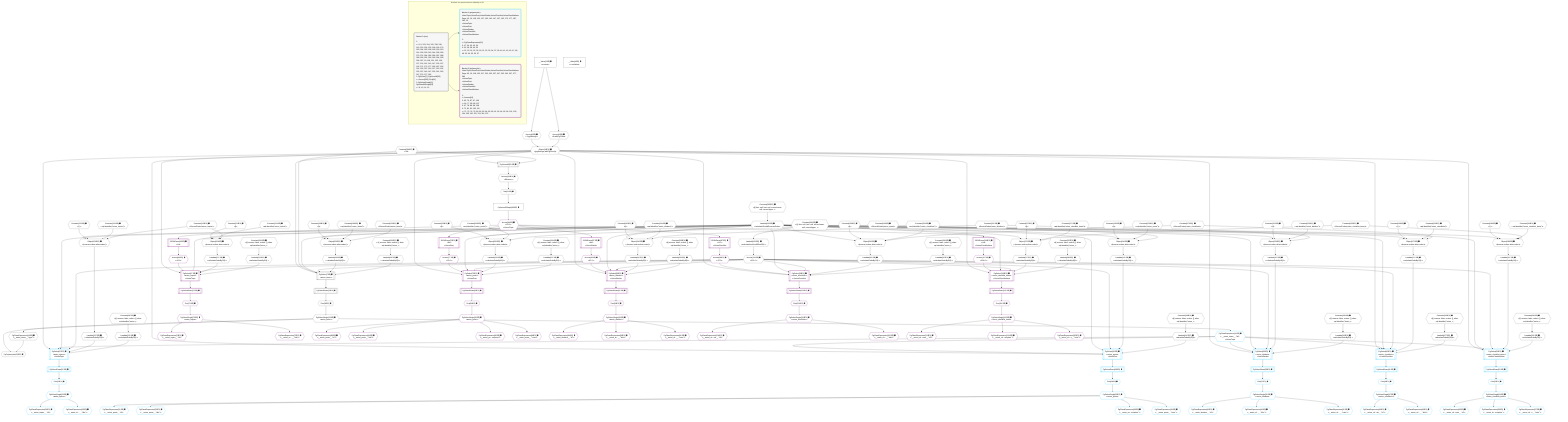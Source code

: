 %%{init: {'themeVariables': { 'fontSize': '12px'}}}%%
graph TD
    classDef path fill:#eee,stroke:#000,color:#000
    classDef plan fill:#fff,stroke-width:1px,color:#000
    classDef itemplan fill:#fff,stroke-width:2px,color:#000
    classDef unbatchedplan fill:#dff,stroke-width:1px,color:#000
    classDef sideeffectplan fill:#fcc,stroke-width:2px,color:#000
    classDef bucket fill:#f6f6f6,color:#000,stroke-width:2px,text-align:left


    %% plan dependencies
    PgSelect7[["PgSelect[7∈0] ➊<br />ᐸunion_itemsᐳ"]]:::plan
    Object10{{"Object[10∈0] ➊<br />ᐸ{pgSettings,withPgClient}ᐳ"}}:::plan
    Constant284{{"Constant[284∈0] ➊<br />ᐸ18ᐳ"}}:::plan
    Lambda118{{"Lambda[118∈0] ➊<br />ᐸcalculateShouldReverseOrderᐳ"}}:::plan
    Access122{{"Access[122∈0] ➊<br />ᐸ121.0ᐳ"}}:::plan
    Lambda202{{"Lambda[202∈0] ➊<br />ᐸcalculateOrderBySQLᐳ"}}:::plan
    Lambda207{{"Lambda[207∈0] ➊<br />ᐸcalculateOrderBySQLᐳ"}}:::plan
    Object10 & Constant284 & Lambda118 & Access122 & Lambda202 & Lambda207 --> PgSelect7
    Object126{{"Object[126∈0] ➊<br />ᐸ{reverse,orders,alias,codec}ᐳ"}}:::plan
    Constant123{{"Constant[123∈0] ➊<br />ᐸ[]ᐳ"}}:::plan
    Constant124{{"Constant[124∈0] ➊<br />ᐸsql.identifier(”union_topics”)ᐳ"}}:::plan
    Constant125{{"Constant[125∈0] ➊<br />ᐸRecordCodec(union_topics)ᐳ"}}:::plan
    Lambda118 & Constant123 & Constant124 & Constant125 --> Object126
    Object141{{"Object[141∈0] ➊<br />ᐸ{reverse,orders,alias,codec}ᐳ"}}:::plan
    Constant138{{"Constant[138∈0] ➊<br />ᐸ[]ᐳ"}}:::plan
    Constant139{{"Constant[139∈0] ➊<br />ᐸsql.identifier(”union_posts”)ᐳ"}}:::plan
    Constant140{{"Constant[140∈0] ➊<br />ᐸRecordCodec(union_posts)ᐳ"}}:::plan
    Lambda118 & Constant138 & Constant139 & Constant140 --> Object141
    Object156{{"Object[156∈0] ➊<br />ᐸ{reverse,orders,alias,codec}ᐳ"}}:::plan
    Constant153{{"Constant[153∈0] ➊<br />ᐸ[]ᐳ"}}:::plan
    Constant154{{"Constant[154∈0] ➊<br />ᐸsql.identifier(”union_dividers”)ᐳ"}}:::plan
    Constant155{{"Constant[155∈0] ➊<br />ᐸRecordCodec(union_dividers)ᐳ"}}:::plan
    Lambda118 & Constant153 & Constant154 & Constant155 --> Object156
    Object171{{"Object[171∈0] ➊<br />ᐸ{reverse,orders,alias,codec}ᐳ"}}:::plan
    Constant168{{"Constant[168∈0] ➊<br />ᐸ[]ᐳ"}}:::plan
    Constant169{{"Constant[169∈0] ➊<br />ᐸsql.identifier(”union_checklists”)ᐳ"}}:::plan
    Constant170{{"Constant[170∈0] ➊<br />ᐸRecordCodec(union_checklists)ᐳ"}}:::plan
    Lambda118 & Constant168 & Constant169 & Constant170 --> Object171
    Object186{{"Object[186∈0] ➊<br />ᐸ{reverse,orders,alias,codec}ᐳ"}}:::plan
    Constant183{{"Constant[183∈0] ➊<br />ᐸ[]ᐳ"}}:::plan
    Constant184{{"Constant[184∈0] ➊<br />ᐸsql.identifier(”union_checklist_items”)ᐳ"}}:::plan
    Constant185{{"Constant[185∈0] ➊<br />ᐸRecordCodec(union_checklist_items)ᐳ"}}:::plan
    Lambda118 & Constant183 & Constant184 & Constant185 --> Object186
    Object201{{"Object[201∈0] ➊<br />ᐸ{reverse,orders,alias,codec}ᐳ"}}:::plan
    Constant198{{"Constant[198∈0] ➊<br />ᐸ[]ᐳ"}}:::plan
    Constant199{{"Constant[199∈0] ➊<br />ᐸsql.identifier(”union_items”)ᐳ"}}:::plan
    Constant200{{"Constant[200∈0] ➊<br />ᐸRecordCodec(union_items)ᐳ"}}:::plan
    Lambda118 & Constant198 & Constant199 & Constant200 --> Object201
    Object216{{"Object[216∈0] ➊<br />ᐸ{reverse,orders,alias,codec}ᐳ"}}:::plan
    Constant213{{"Constant[213∈0] ➊<br />ᐸ[]ᐳ"}}:::plan
    Constant214{{"Constant[214∈0] ➊<br />ᐸsql.identifier(”union_topics”)ᐳ"}}:::plan
    Lambda118 & Constant213 & Constant214 & Constant125 --> Object216
    Object231{{"Object[231∈0] ➊<br />ᐸ{reverse,orders,alias,codec}ᐳ"}}:::plan
    Constant228{{"Constant[228∈0] ➊<br />ᐸ[]ᐳ"}}:::plan
    Constant229{{"Constant[229∈0] ➊<br />ᐸsql.identifier(”union_posts”)ᐳ"}}:::plan
    Lambda118 & Constant228 & Constant229 & Constant140 --> Object231
    Object246{{"Object[246∈0] ➊<br />ᐸ{reverse,orders,alias,codec}ᐳ"}}:::plan
    Constant243{{"Constant[243∈0] ➊<br />ᐸ[]ᐳ"}}:::plan
    Constant244{{"Constant[244∈0] ➊<br />ᐸsql.identifier(”union_dividers”)ᐳ"}}:::plan
    Lambda118 & Constant243 & Constant244 & Constant155 --> Object246
    Object261{{"Object[261∈0] ➊<br />ᐸ{reverse,orders,alias,codec}ᐳ"}}:::plan
    Constant258{{"Constant[258∈0] ➊<br />ᐸ[]ᐳ"}}:::plan
    Constant259{{"Constant[259∈0] ➊<br />ᐸsql.identifier(”union_checklists”)ᐳ"}}:::plan
    Lambda118 & Constant258 & Constant259 & Constant170 --> Object261
    Object276{{"Object[276∈0] ➊<br />ᐸ{reverse,orders,alias,codec}ᐳ"}}:::plan
    Constant273{{"Constant[273∈0] ➊<br />ᐸ[]ᐳ"}}:::plan
    Constant274{{"Constant[274∈0] ➊<br />ᐸsql.identifier(”union_checklist_items”)ᐳ"}}:::plan
    Lambda118 & Constant273 & Constant274 & Constant185 --> Object276
    Access8{{"Access[8∈0] ➊<br />ᐸ2.pgSettingsᐳ"}}:::plan
    Access9{{"Access[9∈0] ➊<br />ᐸ2.withPgClientᐳ"}}:::plan
    Access8 & Access9 --> Object10
    PgPolymorphic15{{"PgPolymorphic[15∈0] ➊"}}:::plan
    PgSelectSingle13{{"PgSelectSingle[13∈0] ➊<br />ᐸunion_itemsᐳ"}}:::plan
    PgClassExpression14{{"PgClassExpression[14∈0] ➊<br />ᐸ__union_items__.”type”ᐳ"}}:::plan
    PgSelectSingle13 & PgClassExpression14 --> PgPolymorphic15
    PgUnionAll59[["PgUnionAll[59∈0] ➊"]]:::plan
    Object10 & Constant284 --> PgUnionAll59
    __Value2["__Value[2∈0] ➊<br />ᐸcontextᐳ"]:::plan
    __Value2 --> Access8
    __Value2 --> Access9
    First11{{"First[11∈0] ➊"}}:::plan
    PgSelectRows12[["PgSelectRows[12∈0] ➊"]]:::plan
    PgSelectRows12 --> First11
    PgSelect7 --> PgSelectRows12
    First11 --> PgSelectSingle13
    PgSelectSingle13 --> PgClassExpression14
    First61{{"First[61∈0] ➊"}}:::plan
    Access283{{"Access[283∈0] ➊<br />ᐸ59.itemsᐳ"}}:::plan
    Access283 --> First61
    PgUnionAllSingle63["PgUnionAllSingle[63∈0] ➊"]:::plan
    First61 --> PgUnionAllSingle63
    Constant285{{"Constant[285∈0] ➊<br />ᐸ§{ first: null, last: null, cursorLower: null, cursorUpper: ᐳ"}}:::plan
    Constant285 --> Lambda118
    Lambda121{{"Lambda[121∈0] ➊<br />ᐸcalculateLimitAndOffsetSQLᐳ"}}:::plan
    Constant286{{"Constant[286∈0] ➊<br />ᐸ§{ first: null, last: null, cursorLower: null, cursorUpper: ᐳ"}}:::plan
    Constant286 --> Lambda121
    Lambda121 --> Access122
    Lambda127{{"Lambda[127∈0] ➊<br />ᐸcalculateOrderBySQLᐳ"}}:::plan
    Object126 --> Lambda127
    Lambda132{{"Lambda[132∈0] ➊<br />ᐸcalculateOrderBySQLᐳ"}}:::plan
    Constant287{{"Constant[287∈0] ➊<br />ᐸ§{ reverse: false, orders: [], alias: sql.identifier(”union_ᐳ"}}:::plan
    Constant287 --> Lambda132
    Lambda142{{"Lambda[142∈0] ➊<br />ᐸcalculateOrderBySQLᐳ"}}:::plan
    Object141 --> Lambda142
    Lambda147{{"Lambda[147∈0] ➊<br />ᐸcalculateOrderBySQLᐳ"}}:::plan
    Constant288{{"Constant[288∈0] ➊<br />ᐸ§{ reverse: false, orders: [], alias: sql.identifier(”union_ᐳ"}}:::plan
    Constant288 --> Lambda147
    Lambda157{{"Lambda[157∈0] ➊<br />ᐸcalculateOrderBySQLᐳ"}}:::plan
    Object156 --> Lambda157
    Lambda162{{"Lambda[162∈0] ➊<br />ᐸcalculateOrderBySQLᐳ"}}:::plan
    Constant289{{"Constant[289∈0] ➊<br />ᐸ§{ reverse: false, orders: [], alias: sql.identifier(”union_ᐳ"}}:::plan
    Constant289 --> Lambda162
    Lambda172{{"Lambda[172∈0] ➊<br />ᐸcalculateOrderBySQLᐳ"}}:::plan
    Object171 --> Lambda172
    Lambda177{{"Lambda[177∈0] ➊<br />ᐸcalculateOrderBySQLᐳ"}}:::plan
    Constant290{{"Constant[290∈0] ➊<br />ᐸ§{ reverse: false, orders: [], alias: sql.identifier(”union_ᐳ"}}:::plan
    Constant290 --> Lambda177
    Lambda187{{"Lambda[187∈0] ➊<br />ᐸcalculateOrderBySQLᐳ"}}:::plan
    Object186 --> Lambda187
    Lambda192{{"Lambda[192∈0] ➊<br />ᐸcalculateOrderBySQLᐳ"}}:::plan
    Constant291{{"Constant[291∈0] ➊<br />ᐸ§{ reverse: false, orders: [], alias: sql.identifier(”union_ᐳ"}}:::plan
    Constant291 --> Lambda192
    Object201 --> Lambda202
    Constant292{{"Constant[292∈0] ➊<br />ᐸ§{ reverse: false, orders: [], alias: sql.identifier(”union_ᐳ"}}:::plan
    Constant292 --> Lambda207
    Lambda217{{"Lambda[217∈0] ➊<br />ᐸcalculateOrderBySQLᐳ"}}:::plan
    Object216 --> Lambda217
    Lambda222{{"Lambda[222∈0] ➊<br />ᐸcalculateOrderBySQLᐳ"}}:::plan
    Constant293{{"Constant[293∈0] ➊<br />ᐸ§{ reverse: false, orders: [], alias: sql.identifier(”union_ᐳ"}}:::plan
    Constant293 --> Lambda222
    Lambda232{{"Lambda[232∈0] ➊<br />ᐸcalculateOrderBySQLᐳ"}}:::plan
    Object231 --> Lambda232
    Lambda237{{"Lambda[237∈0] ➊<br />ᐸcalculateOrderBySQLᐳ"}}:::plan
    Constant294{{"Constant[294∈0] ➊<br />ᐸ§{ reverse: false, orders: [], alias: sql.identifier(”union_ᐳ"}}:::plan
    Constant294 --> Lambda237
    Lambda247{{"Lambda[247∈0] ➊<br />ᐸcalculateOrderBySQLᐳ"}}:::plan
    Object246 --> Lambda247
    Lambda252{{"Lambda[252∈0] ➊<br />ᐸcalculateOrderBySQLᐳ"}}:::plan
    Constant295{{"Constant[295∈0] ➊<br />ᐸ§{ reverse: false, orders: [], alias: sql.identifier(”union_ᐳ"}}:::plan
    Constant295 --> Lambda252
    Lambda262{{"Lambda[262∈0] ➊<br />ᐸcalculateOrderBySQLᐳ"}}:::plan
    Object261 --> Lambda262
    Lambda267{{"Lambda[267∈0] ➊<br />ᐸcalculateOrderBySQLᐳ"}}:::plan
    Constant296{{"Constant[296∈0] ➊<br />ᐸ§{ reverse: false, orders: [], alias: sql.identifier(”union_ᐳ"}}:::plan
    Constant296 --> Lambda267
    Lambda277{{"Lambda[277∈0] ➊<br />ᐸcalculateOrderBySQLᐳ"}}:::plan
    Object276 --> Lambda277
    Lambda282{{"Lambda[282∈0] ➊<br />ᐸcalculateOrderBySQLᐳ"}}:::plan
    Constant297{{"Constant[297∈0] ➊<br />ᐸ§{ reverse: false, orders: [], alias: sql.identifier(”union_ᐳ"}}:::plan
    Constant297 --> Lambda282
    PgUnionAll59 --> Access283
    __Value4["__Value[4∈0] ➊<br />ᐸrootValueᐳ"]:::plan
    PgSelect17[["PgSelect[17∈1] ➊<br />ᐸunion_topicsᐳ<br />ᐳUnionTopic"]]:::plan
    PgClassExpression16{{"PgClassExpression[16∈1] ➊<br />ᐸ__union_items__.”id”ᐳ<br />ᐳUnionTopic"}}:::plan
    Object10 & PgClassExpression16 & Lambda118 & Access122 & Lambda127 & Lambda132 --> PgSelect17
    PgSelect26[["PgSelect[26∈1] ➊<br />ᐸunion_postsᐳ<br />ᐳUnionPost"]]:::plan
    Object10 & PgClassExpression16 & Lambda118 & Access122 & Lambda142 & Lambda147 --> PgSelect26
    PgSelect35[["PgSelect[35∈1] ➊<br />ᐸunion_dividersᐳ<br />ᐳUnionDivider"]]:::plan
    Object10 & PgClassExpression16 & Lambda118 & Access122 & Lambda157 & Lambda162 --> PgSelect35
    PgSelect43[["PgSelect[43∈1] ➊<br />ᐸunion_checklistsᐳ<br />ᐳUnionChecklist"]]:::plan
    Object10 & PgClassExpression16 & Lambda118 & Access122 & Lambda172 & Lambda177 --> PgSelect43
    PgSelect50[["PgSelect[50∈1] ➊<br />ᐸunion_checklist_itemsᐳ<br />ᐳUnionChecklistItem"]]:::plan
    Object10 & PgClassExpression16 & Lambda118 & Access122 & Lambda187 & Lambda192 --> PgSelect50
    PgSelectSingle13 --> PgClassExpression16
    First21{{"First[21∈1] ➊"}}:::plan
    PgSelectRows22[["PgSelectRows[22∈1] ➊"]]:::plan
    PgSelectRows22 --> First21
    PgSelect17 --> PgSelectRows22
    PgSelectSingle23{{"PgSelectSingle[23∈1] ➊<br />ᐸunion_topicsᐳ"}}:::plan
    First21 --> PgSelectSingle23
    PgClassExpression24{{"PgClassExpression[24∈1] ➊<br />ᐸ__union_topics__.”id”ᐳ"}}:::plan
    PgSelectSingle23 --> PgClassExpression24
    PgClassExpression25{{"PgClassExpression[25∈1] ➊<br />ᐸ__union_to...__.”title”ᐳ"}}:::plan
    PgSelectSingle23 --> PgClassExpression25
    First28{{"First[28∈1] ➊"}}:::plan
    PgSelectRows29[["PgSelectRows[29∈1] ➊"]]:::plan
    PgSelectRows29 --> First28
    PgSelect26 --> PgSelectRows29
    PgSelectSingle30{{"PgSelectSingle[30∈1] ➊<br />ᐸunion_postsᐳ"}}:::plan
    First28 --> PgSelectSingle30
    PgClassExpression31{{"PgClassExpression[31∈1] ➊<br />ᐸ__union_posts__.”id”ᐳ"}}:::plan
    PgSelectSingle30 --> PgClassExpression31
    PgClassExpression32{{"PgClassExpression[32∈1] ➊<br />ᐸ__union_posts__.”title”ᐳ"}}:::plan
    PgSelectSingle30 --> PgClassExpression32
    PgClassExpression33{{"PgClassExpression[33∈1] ➊<br />ᐸ__union_po...scription”ᐳ"}}:::plan
    PgSelectSingle30 --> PgClassExpression33
    PgClassExpression34{{"PgClassExpression[34∈1] ➊<br />ᐸ__union_posts__.”note”ᐳ"}}:::plan
    PgSelectSingle30 --> PgClassExpression34
    First37{{"First[37∈1] ➊"}}:::plan
    PgSelectRows38[["PgSelectRows[38∈1] ➊"]]:::plan
    PgSelectRows38 --> First37
    PgSelect35 --> PgSelectRows38
    PgSelectSingle39{{"PgSelectSingle[39∈1] ➊<br />ᐸunion_dividersᐳ"}}:::plan
    First37 --> PgSelectSingle39
    PgClassExpression40{{"PgClassExpression[40∈1] ➊<br />ᐸ__union_dividers__.”id”ᐳ"}}:::plan
    PgSelectSingle39 --> PgClassExpression40
    PgClassExpression41{{"PgClassExpression[41∈1] ➊<br />ᐸ__union_di...__.”title”ᐳ"}}:::plan
    PgSelectSingle39 --> PgClassExpression41
    PgClassExpression42{{"PgClassExpression[42∈1] ➊<br />ᐸ__union_di...__.”color”ᐳ"}}:::plan
    PgSelectSingle39 --> PgClassExpression42
    First45{{"First[45∈1] ➊"}}:::plan
    PgSelectRows46[["PgSelectRows[46∈1] ➊"]]:::plan
    PgSelectRows46 --> First45
    PgSelect43 --> PgSelectRows46
    PgSelectSingle47{{"PgSelectSingle[47∈1] ➊<br />ᐸunion_checklistsᐳ"}}:::plan
    First45 --> PgSelectSingle47
    PgClassExpression48{{"PgClassExpression[48∈1] ➊<br />ᐸ__union_ch...sts__.”id”ᐳ"}}:::plan
    PgSelectSingle47 --> PgClassExpression48
    PgClassExpression49{{"PgClassExpression[49∈1] ➊<br />ᐸ__union_ch...__.”title”ᐳ"}}:::plan
    PgSelectSingle47 --> PgClassExpression49
    First52{{"First[52∈1] ➊"}}:::plan
    PgSelectRows53[["PgSelectRows[53∈1] ➊"]]:::plan
    PgSelectRows53 --> First52
    PgSelect50 --> PgSelectRows53
    PgSelectSingle54{{"PgSelectSingle[54∈1] ➊<br />ᐸunion_checklist_itemsᐳ"}}:::plan
    First52 --> PgSelectSingle54
    PgClassExpression55{{"PgClassExpression[55∈1] ➊<br />ᐸ__union_ch...ems__.”id”ᐳ"}}:::plan
    PgSelectSingle54 --> PgClassExpression55
    PgClassExpression56{{"PgClassExpression[56∈1] ➊<br />ᐸ__union_ch...scription”ᐳ"}}:::plan
    PgSelectSingle54 --> PgClassExpression56
    PgClassExpression57{{"PgClassExpression[57∈1] ➊<br />ᐸ__union_ch...s__.”note”ᐳ"}}:::plan
    PgSelectSingle54 --> PgClassExpression57
    PgSelect67[["PgSelect[67∈2] ➊<br />ᐸunion_topicsᐳ<br />ᐳUnionTopic"]]:::plan
    Access66{{"Access[66∈2] ➊<br />ᐸ65.0ᐳ"}}:::plan
    Object10 & Access66 & Lambda118 & Access122 & Lambda217 & Lambda222 --> PgSelect67
    PgSelect78[["PgSelect[78∈2] ➊<br />ᐸunion_postsᐳ<br />ᐳUnionPost"]]:::plan
    Access77{{"Access[77∈2] ➊<br />ᐸ76.0ᐳ"}}:::plan
    Object10 & Access77 & Lambda118 & Access122 & Lambda232 & Lambda237 --> PgSelect78
    PgSelect89[["PgSelect[89∈2] ➊<br />ᐸunion_dividersᐳ<br />ᐳUnionDivider"]]:::plan
    Access88{{"Access[88∈2] ➊<br />ᐸ87.0ᐳ"}}:::plan
    Object10 & Access88 & Lambda118 & Access122 & Lambda247 & Lambda252 --> PgSelect89
    PgSelect99[["PgSelect[99∈2] ➊<br />ᐸunion_checklistsᐳ<br />ᐳUnionChecklist"]]:::plan
    Access98{{"Access[98∈2] ➊<br />ᐸ97.0ᐳ"}}:::plan
    Object10 & Access98 & Lambda118 & Access122 & Lambda262 & Lambda267 --> PgSelect99
    PgSelect108[["PgSelect[108∈2] ➊<br />ᐸunion_checklist_itemsᐳ<br />ᐳUnionChecklistItem"]]:::plan
    Access107{{"Access[107∈2] ➊<br />ᐸ106.0ᐳ"}}:::plan
    Object10 & Access107 & Lambda118 & Access122 & Lambda277 & Lambda282 --> PgSelect108
    Access64{{"Access[64∈2] ➊<br />ᐸ63.1ᐳ<br />ᐳUnionTopic"}}:::plan
    PgUnionAllSingle63 --> Access64
    JSONParse65[["JSONParse[65∈2] ➊<br />ᐸ64ᐳ"]]:::plan
    Access64 --> JSONParse65
    JSONParse65 --> Access66
    First71{{"First[71∈2] ➊"}}:::plan
    PgSelectRows72[["PgSelectRows[72∈2] ➊"]]:::plan
    PgSelectRows72 --> First71
    PgSelect67 --> PgSelectRows72
    PgSelectSingle73{{"PgSelectSingle[73∈2] ➊<br />ᐸunion_topicsᐳ"}}:::plan
    First71 --> PgSelectSingle73
    PgClassExpression74{{"PgClassExpression[74∈2] ➊<br />ᐸ__union_topics__.”id”ᐳ"}}:::plan
    PgSelectSingle73 --> PgClassExpression74
    PgClassExpression75{{"PgClassExpression[75∈2] ➊<br />ᐸ__union_to...__.”title”ᐳ"}}:::plan
    PgSelectSingle73 --> PgClassExpression75
    JSONParse76[["JSONParse[76∈2] ➊<br />ᐸ64ᐳ<br />ᐳUnionPost"]]:::plan
    Access64 --> JSONParse76
    JSONParse76 --> Access77
    First80{{"First[80∈2] ➊"}}:::plan
    PgSelectRows81[["PgSelectRows[81∈2] ➊"]]:::plan
    PgSelectRows81 --> First80
    PgSelect78 --> PgSelectRows81
    PgSelectSingle82{{"PgSelectSingle[82∈2] ➊<br />ᐸunion_postsᐳ"}}:::plan
    First80 --> PgSelectSingle82
    PgClassExpression83{{"PgClassExpression[83∈2] ➊<br />ᐸ__union_posts__.”id”ᐳ"}}:::plan
    PgSelectSingle82 --> PgClassExpression83
    PgClassExpression84{{"PgClassExpression[84∈2] ➊<br />ᐸ__union_posts__.”title”ᐳ"}}:::plan
    PgSelectSingle82 --> PgClassExpression84
    PgClassExpression85{{"PgClassExpression[85∈2] ➊<br />ᐸ__union_po...scription”ᐳ"}}:::plan
    PgSelectSingle82 --> PgClassExpression85
    PgClassExpression86{{"PgClassExpression[86∈2] ➊<br />ᐸ__union_posts__.”note”ᐳ"}}:::plan
    PgSelectSingle82 --> PgClassExpression86
    JSONParse87[["JSONParse[87∈2] ➊<br />ᐸ64ᐳ<br />ᐳUnionDivider"]]:::plan
    Access64 --> JSONParse87
    JSONParse87 --> Access88
    First91{{"First[91∈2] ➊"}}:::plan
    PgSelectRows92[["PgSelectRows[92∈2] ➊"]]:::plan
    PgSelectRows92 --> First91
    PgSelect89 --> PgSelectRows92
    PgSelectSingle93{{"PgSelectSingle[93∈2] ➊<br />ᐸunion_dividersᐳ"}}:::plan
    First91 --> PgSelectSingle93
    PgClassExpression94{{"PgClassExpression[94∈2] ➊<br />ᐸ__union_dividers__.”id”ᐳ"}}:::plan
    PgSelectSingle93 --> PgClassExpression94
    PgClassExpression95{{"PgClassExpression[95∈2] ➊<br />ᐸ__union_di...__.”title”ᐳ"}}:::plan
    PgSelectSingle93 --> PgClassExpression95
    PgClassExpression96{{"PgClassExpression[96∈2] ➊<br />ᐸ__union_di...__.”color”ᐳ"}}:::plan
    PgSelectSingle93 --> PgClassExpression96
    JSONParse97[["JSONParse[97∈2] ➊<br />ᐸ64ᐳ<br />ᐳUnionChecklist"]]:::plan
    Access64 --> JSONParse97
    JSONParse97 --> Access98
    First101{{"First[101∈2] ➊"}}:::plan
    PgSelectRows102[["PgSelectRows[102∈2] ➊"]]:::plan
    PgSelectRows102 --> First101
    PgSelect99 --> PgSelectRows102
    PgSelectSingle103{{"PgSelectSingle[103∈2] ➊<br />ᐸunion_checklistsᐳ"}}:::plan
    First101 --> PgSelectSingle103
    PgClassExpression104{{"PgClassExpression[104∈2] ➊<br />ᐸ__union_ch...sts__.”id”ᐳ"}}:::plan
    PgSelectSingle103 --> PgClassExpression104
    PgClassExpression105{{"PgClassExpression[105∈2] ➊<br />ᐸ__union_ch...__.”title”ᐳ"}}:::plan
    PgSelectSingle103 --> PgClassExpression105
    JSONParse106[["JSONParse[106∈2] ➊<br />ᐸ64ᐳ<br />ᐳUnionChecklistItem"]]:::plan
    Access64 --> JSONParse106
    JSONParse106 --> Access107
    First110{{"First[110∈2] ➊"}}:::plan
    PgSelectRows111[["PgSelectRows[111∈2] ➊"]]:::plan
    PgSelectRows111 --> First110
    PgSelect108 --> PgSelectRows111
    PgSelectSingle112{{"PgSelectSingle[112∈2] ➊<br />ᐸunion_checklist_itemsᐳ"}}:::plan
    First110 --> PgSelectSingle112
    PgClassExpression113{{"PgClassExpression[113∈2] ➊<br />ᐸ__union_ch...ems__.”id”ᐳ"}}:::plan
    PgSelectSingle112 --> PgClassExpression113
    PgClassExpression114{{"PgClassExpression[114∈2] ➊<br />ᐸ__union_ch...scription”ᐳ"}}:::plan
    PgSelectSingle112 --> PgClassExpression114
    PgClassExpression115{{"PgClassExpression[115∈2] ➊<br />ᐸ__union_ch...s__.”note”ᐳ"}}:::plan
    PgSelectSingle112 --> PgClassExpression115

    %% define steps

    subgraph "Buckets for queries/unions-table/by-id-18"
    Bucket0("Bucket 0 (root)<br /><br />1: <br />ᐳ: 8, 9, 123, 124, 125, 138, 139, 140, 153, 154, 155, 168, 169, 170, 183, 184, 185, 198, 199, 200, 213, 214, 228, 229, 243, 244, 258, 259, 273, 274, 284, 285, 286, 287, 288, 289, 290, 291, 292, 293, 294, 295, 296, 297, 10, 118, 121, 122, 126, 127, 132, 141, 142, 147, 156, 157, 162, 171, 172, 177, 186, 187, 192, 201, 202, 207, 216, 217, 222, 231, 232, 237, 246, 247, 252, 261, 262, 267, 276, 277, 282<br />2: PgSelect[7], PgUnionAll[59]<br />ᐳ: Access[283], First[61]<br />3: PgSelectRows[12], PgUnionAllSingle[63]<br />ᐳ: 11, 13, 14, 15"):::bucket
    classDef bucket0 stroke:#696969
    class Bucket0,__Value2,__Value4,PgSelect7,Access8,Access9,Object10,First11,PgSelectRows12,PgSelectSingle13,PgClassExpression14,PgPolymorphic15,PgUnionAll59,First61,PgUnionAllSingle63,Lambda118,Lambda121,Access122,Constant123,Constant124,Constant125,Object126,Lambda127,Lambda132,Constant138,Constant139,Constant140,Object141,Lambda142,Lambda147,Constant153,Constant154,Constant155,Object156,Lambda157,Lambda162,Constant168,Constant169,Constant170,Object171,Lambda172,Lambda177,Constant183,Constant184,Constant185,Object186,Lambda187,Lambda192,Constant198,Constant199,Constant200,Object201,Lambda202,Lambda207,Constant213,Constant214,Object216,Lambda217,Lambda222,Constant228,Constant229,Object231,Lambda232,Lambda237,Constant243,Constant244,Object246,Lambda247,Lambda252,Constant258,Constant259,Object261,Lambda262,Lambda267,Constant273,Constant274,Object276,Lambda277,Lambda282,Access283,Constant284,Constant285,Constant286,Constant287,Constant288,Constant289,Constant290,Constant291,Constant292,Constant293,Constant294,Constant295,Constant296,Constant297 bucket0
    Bucket1("Bucket 1 (polymorphic)<br />UnionTopic,UnionPost,UnionDivider,UnionChecklist,UnionChecklistItem<br />Deps: 13, 10, 118, 122, 127, 132, 142, 147, 157, 162, 172, 177, 187, 192, 15<br />ᐳUnionTopic<br />ᐳUnionPost<br />ᐳUnionDivider<br />ᐳUnionChecklist<br />ᐳUnionChecklistItem<br /><br />1: <br />ᐳ: PgClassExpression[16]<br />2: 17, 26, 35, 43, 50<br />3: 22, 29, 38, 46, 53<br />ᐳ: 21, 23, 24, 25, 28, 30, 31, 32, 33, 34, 37, 39, 40, 41, 42, 45, 47, 48, 49, 52, 54, 55, 56, 57"):::bucket
    classDef bucket1 stroke:#00bfff
    class Bucket1,PgClassExpression16,PgSelect17,First21,PgSelectRows22,PgSelectSingle23,PgClassExpression24,PgClassExpression25,PgSelect26,First28,PgSelectRows29,PgSelectSingle30,PgClassExpression31,PgClassExpression32,PgClassExpression33,PgClassExpression34,PgSelect35,First37,PgSelectRows38,PgSelectSingle39,PgClassExpression40,PgClassExpression41,PgClassExpression42,PgSelect43,First45,PgSelectRows46,PgSelectSingle47,PgClassExpression48,PgClassExpression49,PgSelect50,First52,PgSelectRows53,PgSelectSingle54,PgClassExpression55,PgClassExpression56,PgClassExpression57 bucket1
    Bucket2("Bucket 2 (polymorphic)<br />UnionTopic,UnionPost,UnionDivider,UnionChecklist,UnionChecklistItem<br />Deps: 63, 10, 118, 122, 217, 222, 232, 237, 247, 252, 262, 267, 277, 282<br />ᐳUnionTopic<br />ᐳUnionPost<br />ᐳUnionDivider<br />ᐳUnionChecklist<br />ᐳUnionChecklistItem<br /><br />1: <br />ᐳ: Access[64]<br />2: 65, 76, 87, 97, 106<br />ᐳ: 66, 77, 88, 98, 107<br />3: 67, 78, 89, 99, 108<br />4: 72, 81, 92, 102, 111<br />ᐳ: 71, 73, 74, 75, 80, 82, 83, 84, 85, 86, 91, 93, 94, 95, 96, 101, 103, 104, 105, 110, 112, 113, 114, 115"):::bucket
    classDef bucket2 stroke:#7f007f
    class Bucket2,Access64,JSONParse65,Access66,PgSelect67,First71,PgSelectRows72,PgSelectSingle73,PgClassExpression74,PgClassExpression75,JSONParse76,Access77,PgSelect78,First80,PgSelectRows81,PgSelectSingle82,PgClassExpression83,PgClassExpression84,PgClassExpression85,PgClassExpression86,JSONParse87,Access88,PgSelect89,First91,PgSelectRows92,PgSelectSingle93,PgClassExpression94,PgClassExpression95,PgClassExpression96,JSONParse97,Access98,PgSelect99,First101,PgSelectRows102,PgSelectSingle103,PgClassExpression104,PgClassExpression105,JSONParse106,Access107,PgSelect108,First110,PgSelectRows111,PgSelectSingle112,PgClassExpression113,PgClassExpression114,PgClassExpression115 bucket2
    Bucket0 --> Bucket1 & Bucket2
    end